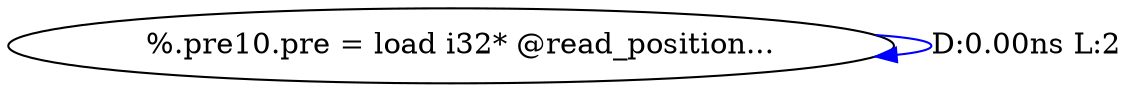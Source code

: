 digraph {
Node0x40a2df0[label="  %.pre10.pre = load i32* @read_position..."];
Node0x40a2df0 -> Node0x40a2df0[label="D:0.00ns L:2",color=blue];
}
